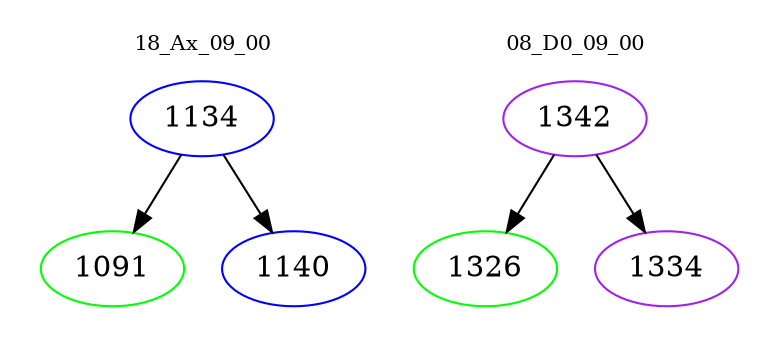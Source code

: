 digraph{
subgraph cluster_0 {
color = white
label = "18_Ax_09_00";
fontsize=10;
T0_1134 [label="1134", color="blue"]
T0_1134 -> T0_1091 [color="black"]
T0_1091 [label="1091", color="green"]
T0_1134 -> T0_1140 [color="black"]
T0_1140 [label="1140", color="blue"]
}
subgraph cluster_1 {
color = white
label = "08_D0_09_00";
fontsize=10;
T1_1342 [label="1342", color="purple"]
T1_1342 -> T1_1326 [color="black"]
T1_1326 [label="1326", color="green"]
T1_1342 -> T1_1334 [color="black"]
T1_1334 [label="1334", color="purple"]
}
}
